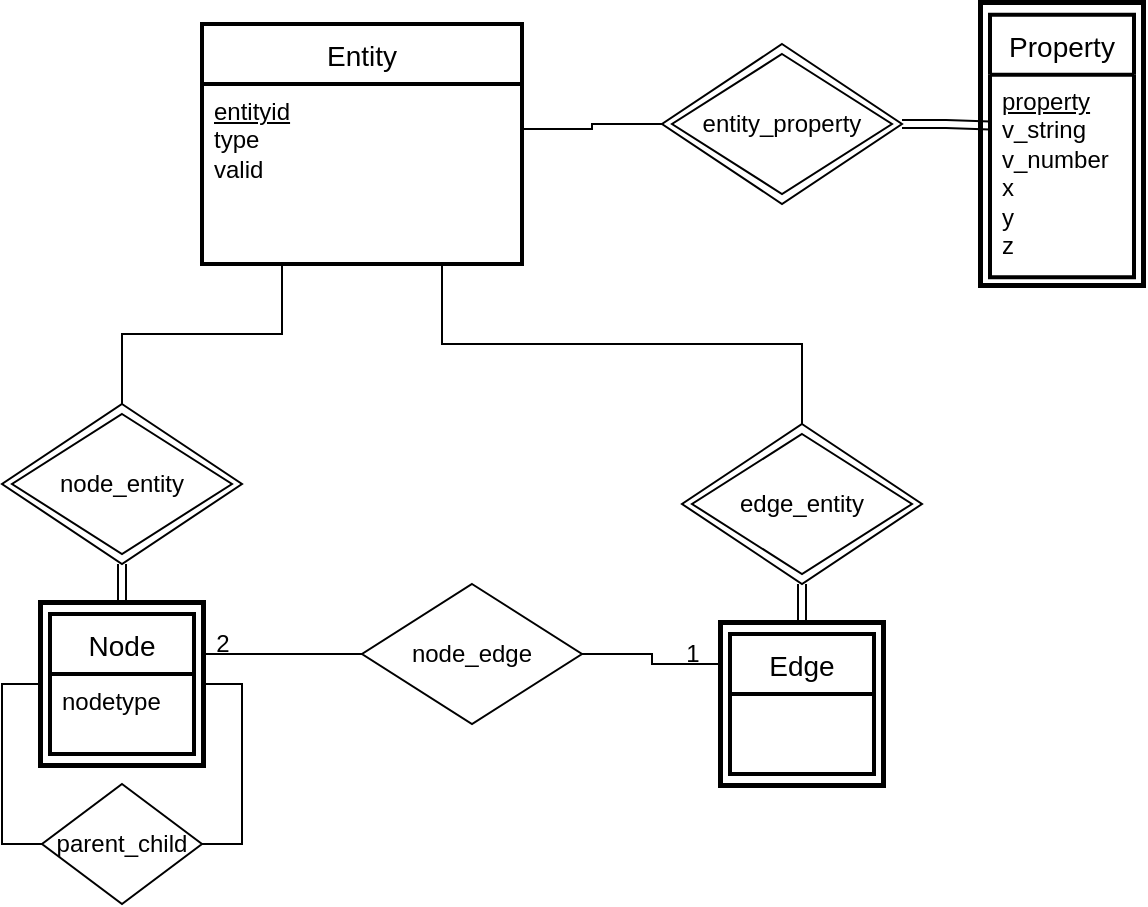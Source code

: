 <mxfile version="20.3.0" type="device"><diagram id="R2lEEEUBdFMjLlhIrx00" name="Page-1"><mxGraphModel dx="1418" dy="834" grid="1" gridSize="10" guides="1" tooltips="1" connect="1" arrows="1" fold="1" page="0" pageScale="1" pageWidth="850" pageHeight="1100" math="0" shadow="0" extFonts="Permanent Marker^https://fonts.googleapis.com/css?family=Permanent+Marker"><root><mxCell id="0"/><mxCell id="1" parent="0"/><mxCell id="OR7-gpiPV6OSeHYerGb1-3" value="Entity" style="swimlane;childLayout=stackLayout;horizontal=1;startSize=30;horizontalStack=0;rounded=0;fontSize=14;fontStyle=0;strokeWidth=2;resizeParent=0;resizeLast=1;shadow=0;dashed=0;align=center;" parent="1" vertex="1"><mxGeometry x="120" y="200" width="160" height="120" as="geometry"/></mxCell><mxCell id="OR7-gpiPV6OSeHYerGb1-4" value="&lt;u&gt;entityid&lt;/u&gt;&lt;br&gt;type&lt;br&gt;valid" style="align=left;strokeColor=none;fillColor=none;spacingLeft=4;fontSize=12;verticalAlign=top;resizable=0;rotatable=0;part=1;html=1;" parent="OR7-gpiPV6OSeHYerGb1-3" vertex="1"><mxGeometry y="30" width="160" height="90" as="geometry"/></mxCell><mxCell id="OR7-gpiPV6OSeHYerGb1-11" value="" style="group;strokeWidth=4;strokeColor=default;" parent="1" vertex="1" connectable="0"><mxGeometry x="40" y="490" width="80" height="80" as="geometry"/></mxCell><mxCell id="OR7-gpiPV6OSeHYerGb1-9" value="" style="rounded=0;whiteSpace=wrap;html=1;" parent="OR7-gpiPV6OSeHYerGb1-11" vertex="1"><mxGeometry width="80" height="80" as="geometry"/></mxCell><mxCell id="OR7-gpiPV6OSeHYerGb1-5" value="Node" style="swimlane;childLayout=stackLayout;horizontal=1;startSize=30;horizontalStack=0;rounded=0;fontSize=14;fontStyle=0;strokeWidth=2;resizeParent=0;resizeLast=1;shadow=0;dashed=0;align=center;" parent="OR7-gpiPV6OSeHYerGb1-11" vertex="1"><mxGeometry x="4" y="5" width="72" height="70" as="geometry"/></mxCell><mxCell id="OR7-gpiPV6OSeHYerGb1-6" value="nodetype&lt;br&gt;" style="align=left;strokeColor=none;fillColor=none;spacingLeft=4;fontSize=12;verticalAlign=top;resizable=0;rotatable=0;part=1;html=1;" parent="OR7-gpiPV6OSeHYerGb1-5" vertex="1"><mxGeometry y="30" width="72" height="40" as="geometry"/></mxCell><mxCell id="OR7-gpiPV6OSeHYerGb1-14" style="edgeStyle=orthogonalEdgeStyle;rounded=0;orthogonalLoop=1;jettySize=auto;html=1;exitX=0;exitY=0.5;exitDx=0;exitDy=0;entryX=0;entryY=0.5;entryDx=0;entryDy=0;endArrow=none;endFill=0;" parent="1" source="OR7-gpiPV6OSeHYerGb1-12" target="OR7-gpiPV6OSeHYerGb1-9" edge="1"><mxGeometry relative="1" as="geometry"/></mxCell><mxCell id="OR7-gpiPV6OSeHYerGb1-12" value="parent_child" style="rhombus;whiteSpace=wrap;html=1;strokeColor=default;strokeWidth=1;" parent="1" vertex="1"><mxGeometry x="40" y="580" width="80" height="60" as="geometry"/></mxCell><mxCell id="OR7-gpiPV6OSeHYerGb1-15" style="edgeStyle=orthogonalEdgeStyle;rounded=0;orthogonalLoop=1;jettySize=auto;html=1;exitX=1;exitY=0.5;exitDx=0;exitDy=0;entryX=1;entryY=0.5;entryDx=0;entryDy=0;endArrow=none;endFill=0;" parent="1" source="OR7-gpiPV6OSeHYerGb1-9" target="OR7-gpiPV6OSeHYerGb1-12" edge="1"><mxGeometry relative="1" as="geometry"/></mxCell><mxCell id="OR7-gpiPV6OSeHYerGb1-18" value="" style="group" parent="1" vertex="1" connectable="0"><mxGeometry x="20" y="390" width="120" height="80" as="geometry"/></mxCell><mxCell id="OR7-gpiPV6OSeHYerGb1-16" value="" style="rhombus;whiteSpace=wrap;html=1;strokeColor=default;strokeWidth=1;" parent="OR7-gpiPV6OSeHYerGb1-18" vertex="1"><mxGeometry width="120" height="80" as="geometry"/></mxCell><mxCell id="OR7-gpiPV6OSeHYerGb1-17" value="node_entity" style="rhombus;whiteSpace=wrap;html=1;strokeColor=default;strokeWidth=1;" parent="OR7-gpiPV6OSeHYerGb1-18" vertex="1"><mxGeometry x="5" y="5" width="110" height="70" as="geometry"/></mxCell><mxCell id="mi2BEaHSEiBQPQAwjlSd-1" style="edgeStyle=orthogonalEdgeStyle;rounded=0;orthogonalLoop=1;jettySize=auto;html=1;exitX=0.5;exitY=1;exitDx=0;exitDy=0;endArrow=none;endFill=0;shape=link;" parent="1" source="OR7-gpiPV6OSeHYerGb1-16" edge="1"><mxGeometry relative="1" as="geometry"><mxPoint x="80" y="490" as="targetPoint"/></mxGeometry></mxCell><mxCell id="mi2BEaHSEiBQPQAwjlSd-2" style="edgeStyle=orthogonalEdgeStyle;rounded=0;orthogonalLoop=1;jettySize=auto;html=1;exitX=0.5;exitY=0;exitDx=0;exitDy=0;entryX=0.5;entryY=1;entryDx=0;entryDy=0;endArrow=none;endFill=0;" parent="1" source="OR7-gpiPV6OSeHYerGb1-16" target="OR7-gpiPV6OSeHYerGb1-4" edge="1"><mxGeometry relative="1" as="geometry"><Array as="points"><mxPoint x="80" y="355"/><mxPoint x="160" y="355"/><mxPoint x="160" y="320"/></Array></mxGeometry></mxCell><mxCell id="mi2BEaHSEiBQPQAwjlSd-4" value="" style="group;strokeWidth=4;strokeColor=default;" parent="1" vertex="1" connectable="0"><mxGeometry x="510" y="190" width="80" height="140" as="geometry"/></mxCell><mxCell id="mi2BEaHSEiBQPQAwjlSd-5" value="" style="rounded=0;whiteSpace=wrap;html=1;" parent="mi2BEaHSEiBQPQAwjlSd-4" vertex="1"><mxGeometry width="80" height="140" as="geometry"/></mxCell><mxCell id="mi2BEaHSEiBQPQAwjlSd-6" value="Property" style="swimlane;childLayout=stackLayout;horizontal=1;startSize=30;horizontalStack=0;rounded=0;fontSize=14;fontStyle=0;strokeWidth=2;resizeParent=0;resizeLast=1;shadow=0;dashed=0;align=center;" parent="mi2BEaHSEiBQPQAwjlSd-4" vertex="1"><mxGeometry x="4" y="5.385" width="72" height="131.25" as="geometry"/></mxCell><mxCell id="mi2BEaHSEiBQPQAwjlSd-7" value="&lt;u&gt;property&lt;br&gt;&lt;/u&gt;v_string&lt;br&gt;v_number&lt;br&gt;x&lt;br&gt;y&lt;br&gt;z" style="align=left;strokeColor=none;fillColor=none;spacingLeft=4;fontSize=12;verticalAlign=top;resizable=0;rotatable=0;part=1;html=1;" parent="mi2BEaHSEiBQPQAwjlSd-6" vertex="1"><mxGeometry y="30" width="72" height="101.25" as="geometry"/></mxCell><mxCell id="mi2BEaHSEiBQPQAwjlSd-9" value="" style="group" parent="1" vertex="1" connectable="0"><mxGeometry x="350" y="210" width="120" height="80" as="geometry"/></mxCell><mxCell id="mi2BEaHSEiBQPQAwjlSd-10" value="" style="rhombus;whiteSpace=wrap;html=1;strokeColor=default;strokeWidth=1;" parent="mi2BEaHSEiBQPQAwjlSd-9" vertex="1"><mxGeometry width="120" height="80" as="geometry"/></mxCell><mxCell id="mi2BEaHSEiBQPQAwjlSd-11" value="entity_property" style="rhombus;whiteSpace=wrap;html=1;strokeColor=default;strokeWidth=1;" parent="mi2BEaHSEiBQPQAwjlSd-9" vertex="1"><mxGeometry x="5" y="5" width="110" height="70" as="geometry"/></mxCell><mxCell id="mi2BEaHSEiBQPQAwjlSd-13" style="edgeStyle=orthogonalEdgeStyle;rounded=0;orthogonalLoop=1;jettySize=auto;html=1;exitX=1;exitY=0.25;exitDx=0;exitDy=0;entryX=0;entryY=0.5;entryDx=0;entryDy=0;endArrow=none;endFill=0;" parent="1" source="OR7-gpiPV6OSeHYerGb1-4" target="mi2BEaHSEiBQPQAwjlSd-10" edge="1"><mxGeometry relative="1" as="geometry"/></mxCell><mxCell id="mi2BEaHSEiBQPQAwjlSd-14" style="edgeStyle=orthogonalEdgeStyle;rounded=0;orthogonalLoop=1;jettySize=auto;html=1;exitX=1;exitY=0.5;exitDx=0;exitDy=0;entryX=0;entryY=0.25;entryDx=0;entryDy=0;endArrow=none;endFill=0;shape=link;" parent="1" source="mi2BEaHSEiBQPQAwjlSd-10" target="mi2BEaHSEiBQPQAwjlSd-7" edge="1"><mxGeometry relative="1" as="geometry"/></mxCell><mxCell id="WD_SEcHIlIn2zjHo4hlk-4" style="edgeStyle=orthogonalEdgeStyle;rounded=0;orthogonalLoop=1;jettySize=auto;html=1;exitX=0;exitY=0.5;exitDx=0;exitDy=0;endArrow=none;endFill=0;" edge="1" parent="1" source="WD_SEcHIlIn2zjHo4hlk-2"><mxGeometry relative="1" as="geometry"><mxPoint x="120" y="515" as="targetPoint"/></mxGeometry></mxCell><mxCell id="WD_SEcHIlIn2zjHo4hlk-37" style="edgeStyle=orthogonalEdgeStyle;rounded=0;orthogonalLoop=1;jettySize=auto;html=1;exitX=1;exitY=0.5;exitDx=0;exitDy=0;entryX=0;entryY=0.25;entryDx=0;entryDy=0;endArrow=none;endFill=0;" edge="1" parent="1" source="WD_SEcHIlIn2zjHo4hlk-2" target="WD_SEcHIlIn2zjHo4hlk-21"><mxGeometry relative="1" as="geometry"/></mxCell><mxCell id="WD_SEcHIlIn2zjHo4hlk-2" value="node_edge" style="rhombus;whiteSpace=wrap;html=1;strokeColor=default;strokeWidth=1;" vertex="1" parent="1"><mxGeometry x="200" y="480" width="110" height="70" as="geometry"/></mxCell><mxCell id="WD_SEcHIlIn2zjHo4hlk-5" value="2" style="text;html=1;align=center;verticalAlign=middle;resizable=0;points=[];autosize=1;strokeColor=none;fillColor=none;" vertex="1" parent="1"><mxGeometry x="115" y="495" width="30" height="30" as="geometry"/></mxCell><mxCell id="WD_SEcHIlIn2zjHo4hlk-20" value="" style="group;strokeWidth=4;strokeColor=default;" vertex="1" connectable="0" parent="1"><mxGeometry x="380" y="500" width="80" height="80" as="geometry"/></mxCell><mxCell id="WD_SEcHIlIn2zjHo4hlk-21" value="" style="rounded=0;whiteSpace=wrap;html=1;" vertex="1" parent="WD_SEcHIlIn2zjHo4hlk-20"><mxGeometry width="80" height="80" as="geometry"/></mxCell><mxCell id="WD_SEcHIlIn2zjHo4hlk-22" value="Edge" style="swimlane;childLayout=stackLayout;horizontal=1;startSize=30;horizontalStack=0;rounded=0;fontSize=14;fontStyle=0;strokeWidth=2;resizeParent=0;resizeLast=1;shadow=0;dashed=0;align=center;" vertex="1" parent="WD_SEcHIlIn2zjHo4hlk-20"><mxGeometry x="4" y="5" width="72" height="70" as="geometry"/></mxCell><mxCell id="WD_SEcHIlIn2zjHo4hlk-27" value="" style="group" vertex="1" connectable="0" parent="1"><mxGeometry x="360" y="400" width="120" height="80" as="geometry"/></mxCell><mxCell id="WD_SEcHIlIn2zjHo4hlk-28" value="" style="rhombus;whiteSpace=wrap;html=1;strokeColor=default;strokeWidth=1;" vertex="1" parent="WD_SEcHIlIn2zjHo4hlk-27"><mxGeometry width="120" height="80" as="geometry"/></mxCell><mxCell id="WD_SEcHIlIn2zjHo4hlk-29" value="edge_entity" style="rhombus;whiteSpace=wrap;html=1;strokeColor=default;strokeWidth=1;" vertex="1" parent="WD_SEcHIlIn2zjHo4hlk-27"><mxGeometry x="5" y="5" width="110" height="70" as="geometry"/></mxCell><mxCell id="WD_SEcHIlIn2zjHo4hlk-30" style="edgeStyle=orthogonalEdgeStyle;rounded=0;orthogonalLoop=1;jettySize=auto;html=1;exitX=0.5;exitY=1;exitDx=0;exitDy=0;endArrow=none;endFill=0;shape=link;" edge="1" parent="1" source="WD_SEcHIlIn2zjHo4hlk-28"><mxGeometry relative="1" as="geometry"><mxPoint x="420" y="500" as="targetPoint"/></mxGeometry></mxCell><mxCell id="WD_SEcHIlIn2zjHo4hlk-36" style="edgeStyle=orthogonalEdgeStyle;rounded=0;orthogonalLoop=1;jettySize=auto;html=1;exitX=0.5;exitY=0;exitDx=0;exitDy=0;entryX=0.75;entryY=1;entryDx=0;entryDy=0;endArrow=none;endFill=0;" edge="1" parent="1" source="WD_SEcHIlIn2zjHo4hlk-28" target="OR7-gpiPV6OSeHYerGb1-4"><mxGeometry relative="1" as="geometry"/></mxCell><mxCell id="WD_SEcHIlIn2zjHo4hlk-38" value="1" style="text;html=1;align=center;verticalAlign=middle;resizable=0;points=[];autosize=1;strokeColor=none;fillColor=none;" vertex="1" parent="1"><mxGeometry x="350" y="500" width="30" height="30" as="geometry"/></mxCell></root></mxGraphModel></diagram></mxfile>